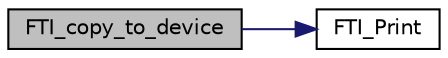 digraph "FTI_copy_to_device"
{
 // LATEX_PDF_SIZE
  edge [fontname="Helvetica",fontsize="10",labelfontname="Helvetica",labelfontsize="10"];
  node [fontname="Helvetica",fontsize="10",shape=record];
  rankdir="LR";
  Node1 [label="FTI_copy_to_device",height=0.2,width=0.4,color="black", fillcolor="grey75", style="filled", fontcolor="black",tooltip="It copies data from CPU to GPU."];
  Node1 -> Node2 [color="midnightblue",fontsize="10",style="solid"];
  Node2 [label="FTI_Print",height=0.2,width=0.4,color="black", fillcolor="white", style="filled",URL="$api_8c.html#a691a9e560e92286bb5bc1b5cf2f7b199",tooltip="Prints FTI messages."];
}
